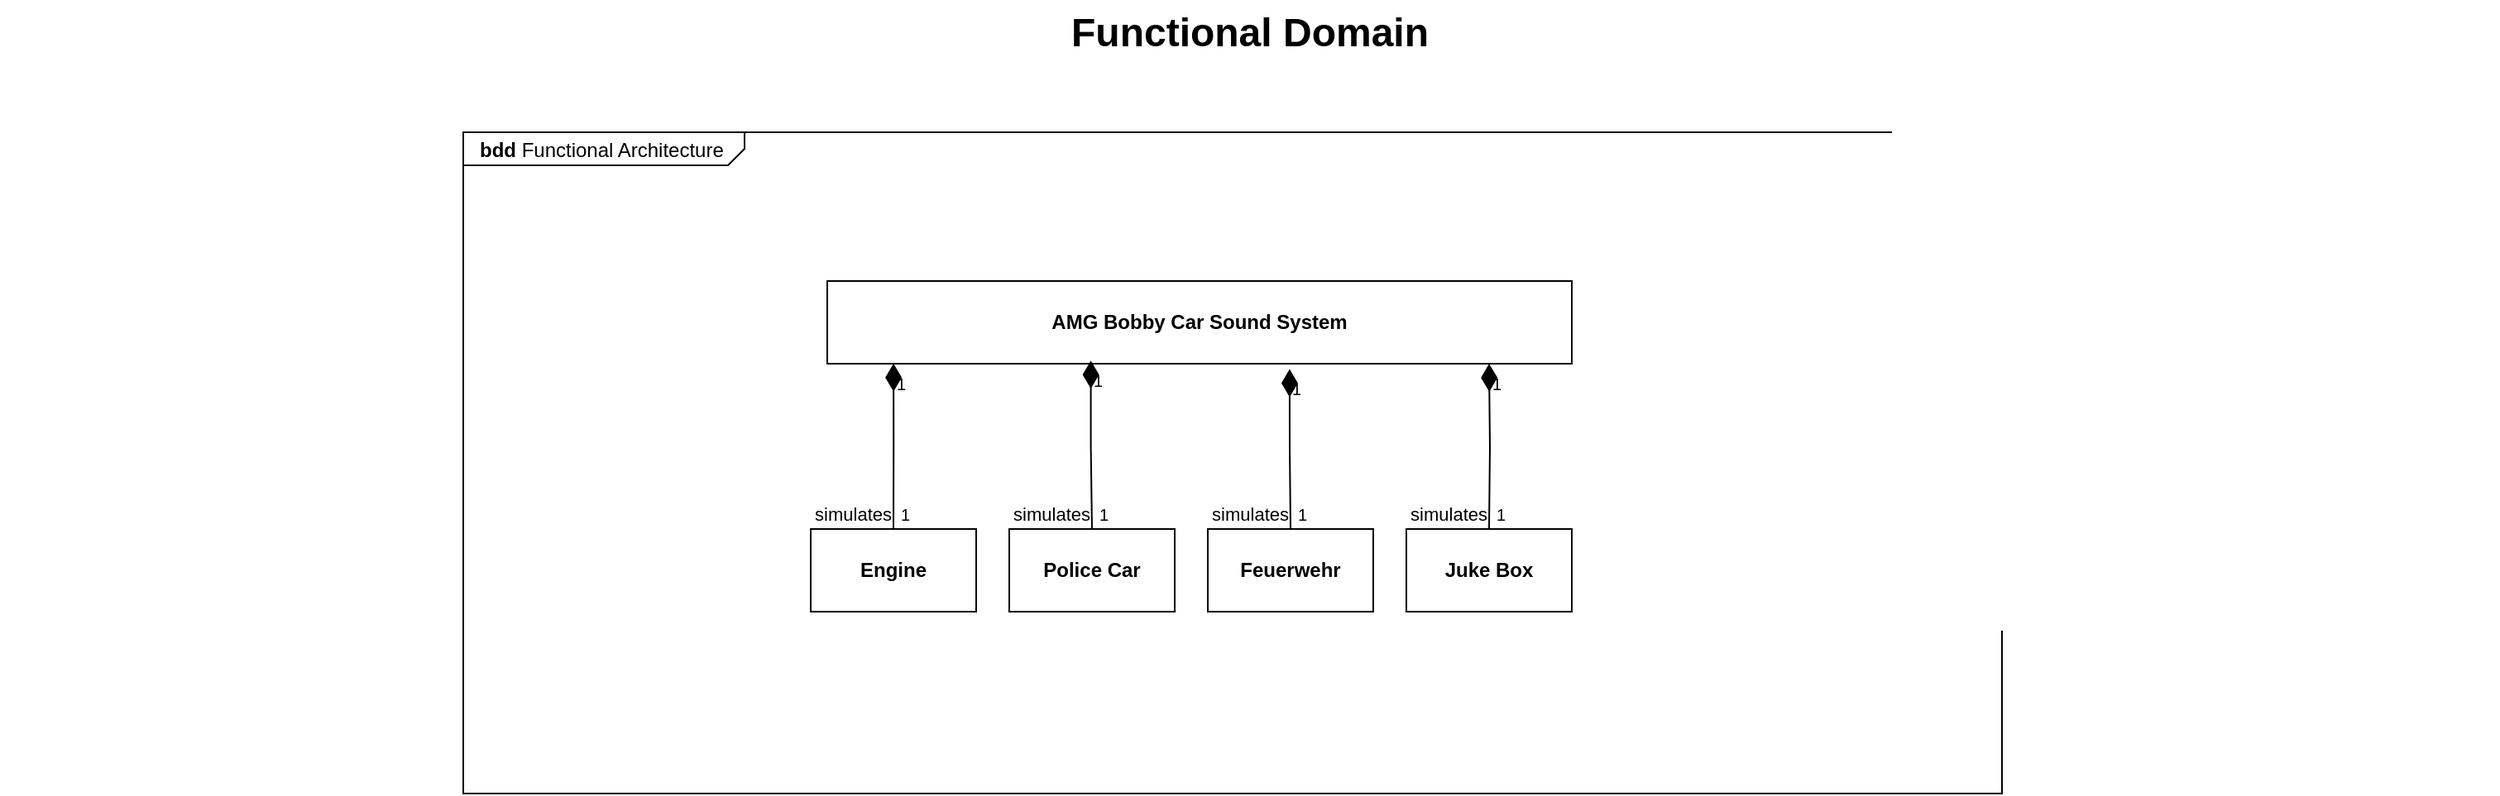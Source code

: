 <mxfile version="22.1.21" type="github">
  <diagram name="Page-1" id="929967ad-93f9-6ef4-fab6-5d389245f69c">
    <mxGraphModel dx="1430" dy="763" grid="1" gridSize="10" guides="1" tooltips="1" connect="1" arrows="1" fold="1" page="1" pageScale="1.5" pageWidth="1169" pageHeight="826" background="none" math="0" shadow="0">
      <root>
        <mxCell id="0" style=";html=1;" />
        <mxCell id="1" style=";html=1;" parent="0" />
        <mxCell id="1672d66443f91eb5-23" value="Functional Domain" style="text;strokeColor=none;fillColor=none;html=1;fontSize=24;fontStyle=1;verticalAlign=middle;align=center;" parent="1" vertex="1">
          <mxGeometry x="120" y="40" width="1510" height="40" as="geometry" />
        </mxCell>
        <mxCell id="q4jWcIzgWbO0Su68soDs-5" value="&lt;p style=&quot;margin:0px;margin-top:4px;margin-left:10px;text-align:left;&quot;&gt;&lt;b&gt;bdd&lt;/b&gt;&amp;nbsp;Functional Architecture&lt;/p&gt;" style="html=1;shape=mxgraph.sysml.package;labelX=170.86;align=left;spacingLeft=10;overflow=fill;recursiveResize=0;" parent="1" vertex="1">
          <mxGeometry x="400" y="120" width="930" height="400" as="geometry" />
        </mxCell>
        <mxCell id="q4jWcIzgWbO0Su68soDs-6" value="AMG Bobby Car Sound System" style="strokeColor=inherit;fillColor=inherit;gradientColor=inherit;shape=rect;fontStyle=1;html=1;whiteSpace=wrap;align=center;" parent="q4jWcIzgWbO0Su68soDs-5" vertex="1">
          <mxGeometry x="220" y="90" width="450" height="50" as="geometry" />
        </mxCell>
        <mxCell id="q4jWcIzgWbO0Su68soDs-7" value="Engine" style="strokeColor=inherit;fillColor=inherit;gradientColor=inherit;shape=rect;fontStyle=1;html=1;whiteSpace=wrap;align=center;" parent="q4jWcIzgWbO0Su68soDs-5" vertex="1">
          <mxGeometry x="210" y="240" width="100" height="50" as="geometry" />
        </mxCell>
        <mxCell id="q4jWcIzgWbO0Su68soDs-8" value="simulates" style="strokeColor=inherit;fillColor=inherit;gradientColor=inherit;align=right;html=1;verticalAlign=bottom;endArrow=none;startArrow=diamondThin;startSize=14;startFill=1;edgeStyle=orthogonalEdgeStyle;endFill=0;labelBackgroundColor=none;rounded=0;exitX=0.089;exitY=0.997;exitDx=0;exitDy=0;exitPerimeter=0;" parent="q4jWcIzgWbO0Su68soDs-5" source="q4jWcIzgWbO0Su68soDs-6" target="q4jWcIzgWbO0Su68soDs-7" edge="1">
          <mxGeometry x="1" relative="1" as="geometry" />
        </mxCell>
        <mxCell id="q4jWcIzgWbO0Su68soDs-9" value="1" style="resizable=0;html=1;align=left;verticalAlign=top;labelBackgroundColor=none;fontSize=10" parent="q4jWcIzgWbO0Su68soDs-8" connectable="0" vertex="1">
          <mxGeometry x="-1" relative="1" as="geometry" />
        </mxCell>
        <mxCell id="q4jWcIzgWbO0Su68soDs-10" value="1" style="resizable=0;html=1;align=right;verticalAlign=top;labelBackgroundColor=none;fontSize=10" parent="q4jWcIzgWbO0Su68soDs-8" connectable="0" vertex="1">
          <mxGeometry x="1" relative="1" as="geometry">
            <mxPoint x="10" y="-21" as="offset" />
          </mxGeometry>
        </mxCell>
        <mxCell id="q4jWcIzgWbO0Su68soDs-12" value="Police Car" style="strokeColor=inherit;fillColor=inherit;gradientColor=inherit;shape=rect;fontStyle=1;html=1;whiteSpace=wrap;align=center;" parent="q4jWcIzgWbO0Su68soDs-5" vertex="1">
          <mxGeometry x="330" y="240" width="100" height="50" as="geometry" />
        </mxCell>
        <mxCell id="q4jWcIzgWbO0Su68soDs-13" value="simulates" style="strokeColor=inherit;fillColor=inherit;gradientColor=inherit;align=right;html=1;verticalAlign=bottom;endArrow=none;startArrow=diamondThin;startSize=14;startFill=1;edgeStyle=orthogonalEdgeStyle;endFill=0;labelBackgroundColor=none;rounded=0;exitX=0.354;exitY=0.963;exitDx=0;exitDy=0;exitPerimeter=0;" parent="q4jWcIzgWbO0Su68soDs-5" source="q4jWcIzgWbO0Su68soDs-6" target="q4jWcIzgWbO0Su68soDs-12" edge="1">
          <mxGeometry x="1" relative="1" as="geometry">
            <mxPoint x="440" y="125" as="sourcePoint" />
            <mxPoint x="270" y="250" as="targetPoint" />
          </mxGeometry>
        </mxCell>
        <mxCell id="q4jWcIzgWbO0Su68soDs-14" value="1" style="resizable=0;html=1;align=left;verticalAlign=top;labelBackgroundColor=none;fontSize=10" parent="q4jWcIzgWbO0Su68soDs-13" connectable="0" vertex="1">
          <mxGeometry x="-1" relative="1" as="geometry" />
        </mxCell>
        <mxCell id="q4jWcIzgWbO0Su68soDs-15" value="1" style="resizable=0;html=1;align=right;verticalAlign=top;labelBackgroundColor=none;fontSize=10" parent="q4jWcIzgWbO0Su68soDs-13" connectable="0" vertex="1">
          <mxGeometry x="1" relative="1" as="geometry">
            <mxPoint x="10" y="-21" as="offset" />
          </mxGeometry>
        </mxCell>
        <mxCell id="q4jWcIzgWbO0Su68soDs-16" value="Feuerwehr" style="strokeColor=inherit;fillColor=inherit;gradientColor=inherit;shape=rect;fontStyle=1;html=1;whiteSpace=wrap;align=center;" parent="q4jWcIzgWbO0Su68soDs-5" vertex="1">
          <mxGeometry x="450" y="240" width="100" height="50" as="geometry" />
        </mxCell>
        <mxCell id="q4jWcIzgWbO0Su68soDs-17" value="simulates" style="strokeColor=inherit;fillColor=inherit;gradientColor=inherit;align=right;html=1;verticalAlign=bottom;endArrow=none;startArrow=diamondThin;startSize=14;startFill=1;edgeStyle=orthogonalEdgeStyle;endFill=0;labelBackgroundColor=none;rounded=0;exitX=0.621;exitY=1.066;exitDx=0;exitDy=0;exitPerimeter=0;" parent="q4jWcIzgWbO0Su68soDs-5" source="q4jWcIzgWbO0Su68soDs-6" target="q4jWcIzgWbO0Su68soDs-16" edge="1">
          <mxGeometry x="1" relative="1" as="geometry">
            <mxPoint x="622" y="140" as="sourcePoint" />
            <mxPoint x="412" y="250" as="targetPoint" />
          </mxGeometry>
        </mxCell>
        <mxCell id="q4jWcIzgWbO0Su68soDs-18" value="1" style="resizable=0;html=1;align=left;verticalAlign=top;labelBackgroundColor=none;fontSize=10" parent="q4jWcIzgWbO0Su68soDs-17" connectable="0" vertex="1">
          <mxGeometry x="-1" relative="1" as="geometry" />
        </mxCell>
        <mxCell id="q4jWcIzgWbO0Su68soDs-19" value="1" style="resizable=0;html=1;align=right;verticalAlign=top;labelBackgroundColor=none;fontSize=10" parent="q4jWcIzgWbO0Su68soDs-17" connectable="0" vertex="1">
          <mxGeometry x="1" relative="1" as="geometry">
            <mxPoint x="10" y="-21" as="offset" />
          </mxGeometry>
        </mxCell>
        <mxCell id="q4jWcIzgWbO0Su68soDs-20" value="Juke Box" style="strokeColor=inherit;fillColor=inherit;gradientColor=inherit;shape=rect;fontStyle=1;html=1;whiteSpace=wrap;align=center;" parent="q4jWcIzgWbO0Su68soDs-5" vertex="1">
          <mxGeometry x="570" y="240" width="100" height="50" as="geometry" />
        </mxCell>
        <mxCell id="q4jWcIzgWbO0Su68soDs-21" value="simulates" style="strokeColor=inherit;fillColor=inherit;gradientColor=inherit;align=right;html=1;verticalAlign=bottom;endArrow=none;startArrow=diamondThin;startSize=14;startFill=1;edgeStyle=orthogonalEdgeStyle;endFill=0;labelBackgroundColor=none;rounded=0;" parent="q4jWcIzgWbO0Su68soDs-5" target="q4jWcIzgWbO0Su68soDs-20" edge="1">
          <mxGeometry x="1" relative="1" as="geometry">
            <mxPoint x="620" y="140" as="sourcePoint" />
            <mxPoint x="529" y="250" as="targetPoint" />
          </mxGeometry>
        </mxCell>
        <mxCell id="q4jWcIzgWbO0Su68soDs-22" value="1" style="resizable=0;html=1;align=left;verticalAlign=top;labelBackgroundColor=none;fontSize=10" parent="q4jWcIzgWbO0Su68soDs-21" connectable="0" vertex="1">
          <mxGeometry x="-1" relative="1" as="geometry" />
        </mxCell>
        <mxCell id="q4jWcIzgWbO0Su68soDs-23" value="1" style="resizable=0;html=1;align=right;verticalAlign=top;labelBackgroundColor=none;fontSize=10" parent="q4jWcIzgWbO0Su68soDs-21" connectable="0" vertex="1">
          <mxGeometry x="1" relative="1" as="geometry">
            <mxPoint x="10" y="-21" as="offset" />
          </mxGeometry>
        </mxCell>
      </root>
    </mxGraphModel>
  </diagram>
</mxfile>
